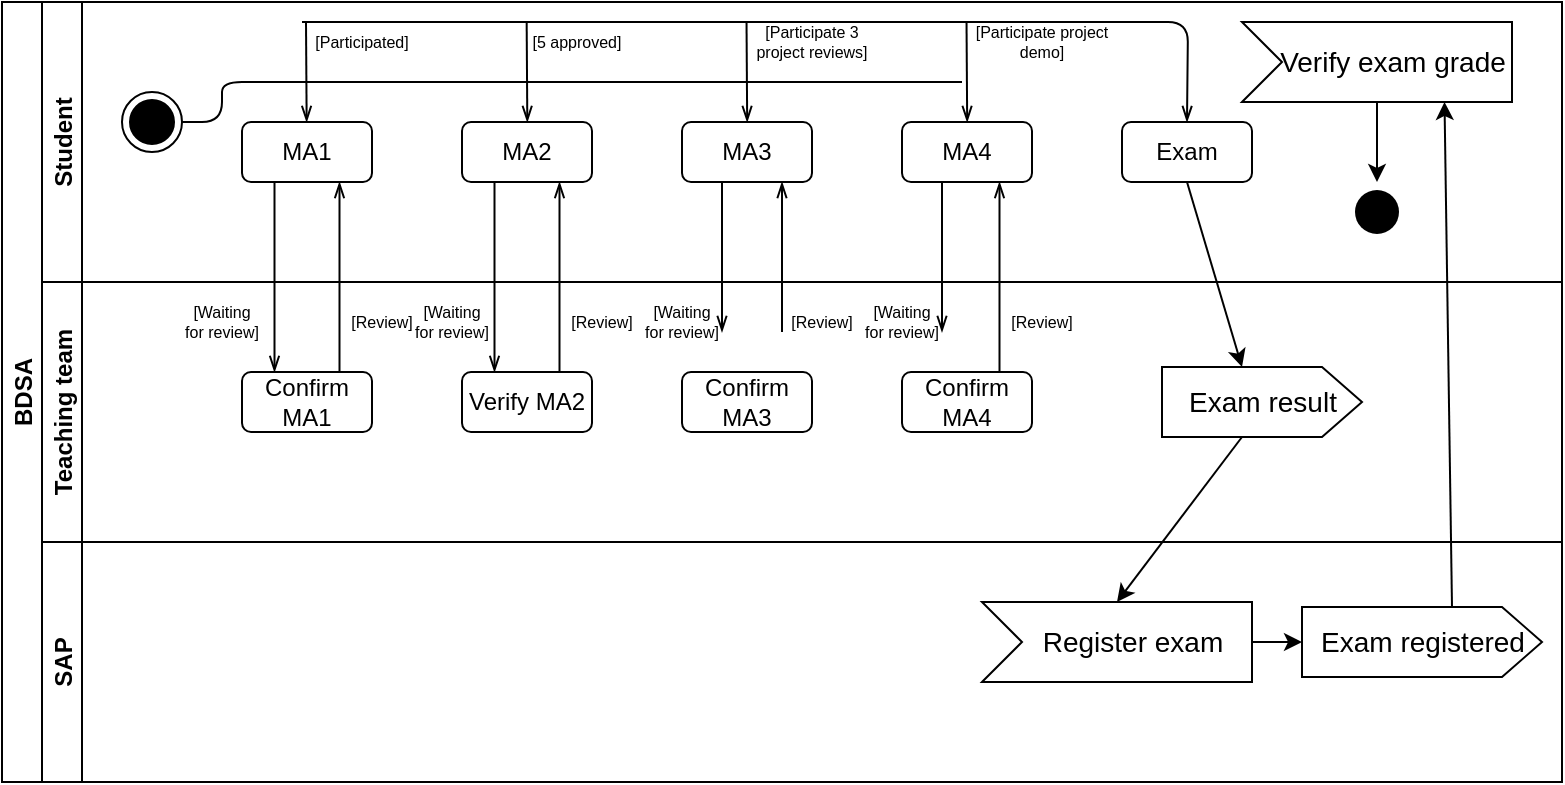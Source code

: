 <mxfile version="15.0.6" type="device"><diagram id="9ruZ7lIHfwIDMkIMnSRF" name="Page-1"><mxGraphModel dx="838" dy="647" grid="1" gridSize="10" guides="1" tooltips="1" connect="1" arrows="1" fold="1" page="1" pageScale="1" pageWidth="850" pageHeight="1100" math="0" shadow="0"><root><mxCell id="0"/><mxCell id="1" parent="0"/><mxCell id="1oKYoXXWQTvSqcj3fdGV-1" value="BDSA" style="swimlane;childLayout=stackLayout;resizeParent=1;resizeParentMax=0;horizontal=0;startSize=20;horizontalStack=0;direction=east;" parent="1" vertex="1"><mxGeometry x="180" y="230" width="780" height="390" as="geometry"><mxRectangle x="180" y="230" width="30" height="60" as="alternateBounds"/></mxGeometry></mxCell><mxCell id="1oKYoXXWQTvSqcj3fdGV-2" value="Student" style="swimlane;startSize=20;horizontal=0;" parent="1oKYoXXWQTvSqcj3fdGV-1" vertex="1"><mxGeometry x="20" width="760" height="140" as="geometry"/></mxCell><mxCell id="1oKYoXXWQTvSqcj3fdGV-5" value="" style="ellipse;html=1;shape=endState;fillColor=#000000;strokeColor=#000000;" parent="1oKYoXXWQTvSqcj3fdGV-2" vertex="1"><mxGeometry x="40" y="45" width="30" height="30" as="geometry"/></mxCell><mxCell id="1oKYoXXWQTvSqcj3fdGV-7" value="MA1" style="rounded=1;whiteSpace=wrap;html=1;" parent="1oKYoXXWQTvSqcj3fdGV-2" vertex="1"><mxGeometry x="100" y="60" width="65" height="30" as="geometry"/></mxCell><mxCell id="1oKYoXXWQTvSqcj3fdGV-8" value="MA2" style="rounded=1;whiteSpace=wrap;html=1;" parent="1oKYoXXWQTvSqcj3fdGV-2" vertex="1"><mxGeometry x="210" y="60" width="65" height="30" as="geometry"/></mxCell><mxCell id="1oKYoXXWQTvSqcj3fdGV-9" value="MA3" style="rounded=1;whiteSpace=wrap;html=1;" parent="1oKYoXXWQTvSqcj3fdGV-2" vertex="1"><mxGeometry x="320" y="60" width="65" height="30" as="geometry"/></mxCell><mxCell id="1oKYoXXWQTvSqcj3fdGV-10" value="MA4" style="rounded=1;whiteSpace=wrap;html=1;" parent="1oKYoXXWQTvSqcj3fdGV-2" vertex="1"><mxGeometry x="430" y="60" width="65" height="30" as="geometry"/></mxCell><mxCell id="1oKYoXXWQTvSqcj3fdGV-11" value="Exam" style="rounded=1;whiteSpace=wrap;html=1;" parent="1oKYoXXWQTvSqcj3fdGV-2" vertex="1"><mxGeometry x="540" y="60" width="65" height="30" as="geometry"/></mxCell><mxCell id="1oKYoXXWQTvSqcj3fdGV-6" value="" style="ellipse;html=1;shape=endState;fillColor=#000000;strokeColor=none;" parent="1oKYoXXWQTvSqcj3fdGV-2" vertex="1"><mxGeometry x="652.5" y="90" width="30" height="30" as="geometry"/></mxCell><mxCell id="1oKYoXXWQTvSqcj3fdGV-17" value="" style="endArrow=none;html=1;exitX=1;exitY=0.5;exitDx=0;exitDy=0;endSize=6;jumpSize=2;" parent="1oKYoXXWQTvSqcj3fdGV-2" source="1oKYoXXWQTvSqcj3fdGV-5" edge="1"><mxGeometry width="50" height="50" relative="1" as="geometry"><mxPoint x="130" y="60" as="sourcePoint"/><mxPoint x="460" y="40" as="targetPoint"/><Array as="points"><mxPoint x="90" y="60"/><mxPoint x="90" y="40"/></Array></mxGeometry></mxCell><mxCell id="1oKYoXXWQTvSqcj3fdGV-32" value="" style="endArrow=openThin;html=1;entryX=0.5;entryY=0;entryDx=0;entryDy=0;endFill=0;" parent="1oKYoXXWQTvSqcj3fdGV-2" edge="1"><mxGeometry width="50" height="50" relative="1" as="geometry"><mxPoint x="132" y="10" as="sourcePoint"/><mxPoint x="132.33" y="60" as="targetPoint"/></mxGeometry></mxCell><mxCell id="1oKYoXXWQTvSqcj3fdGV-33" value="" style="endArrow=openThin;html=1;entryX=0.5;entryY=0;entryDx=0;entryDy=0;endFill=0;" parent="1oKYoXXWQTvSqcj3fdGV-2" edge="1"><mxGeometry width="50" height="50" relative="1" as="geometry"><mxPoint x="242.33" y="10" as="sourcePoint"/><mxPoint x="242.66" y="60" as="targetPoint"/></mxGeometry></mxCell><mxCell id="1oKYoXXWQTvSqcj3fdGV-34" value="" style="endArrow=openThin;html=1;entryX=0.5;entryY=0;entryDx=0;entryDy=0;endFill=0;" parent="1oKYoXXWQTvSqcj3fdGV-2" edge="1"><mxGeometry width="50" height="50" relative="1" as="geometry"><mxPoint x="352.26" y="10" as="sourcePoint"/><mxPoint x="352.59" y="60" as="targetPoint"/></mxGeometry></mxCell><mxCell id="1oKYoXXWQTvSqcj3fdGV-35" value="" style="endArrow=openThin;html=1;entryX=0.5;entryY=0;entryDx=0;entryDy=0;endFill=0;" parent="1oKYoXXWQTvSqcj3fdGV-2" edge="1"><mxGeometry width="50" height="50" relative="1" as="geometry"><mxPoint x="462.26" y="10" as="sourcePoint"/><mxPoint x="462.59" y="60" as="targetPoint"/></mxGeometry></mxCell><mxCell id="1oKYoXXWQTvSqcj3fdGV-37" value="" style="endArrow=openThin;html=1;entryX=0.5;entryY=0;entryDx=0;entryDy=0;endFill=0;" parent="1oKYoXXWQTvSqcj3fdGV-2" target="1oKYoXXWQTvSqcj3fdGV-11" edge="1"><mxGeometry width="50" height="50" relative="1" as="geometry"><mxPoint x="130" y="10" as="sourcePoint"/><mxPoint x="450" y="10" as="targetPoint"/><Array as="points"><mxPoint x="573" y="10"/></Array></mxGeometry></mxCell><mxCell id="1oKYoXXWQTvSqcj3fdGV-38" value="[Participated]" style="text;html=1;strokeColor=none;fillColor=none;align=center;verticalAlign=middle;whiteSpace=wrap;rounded=0;fontSize=8;" parent="1oKYoXXWQTvSqcj3fdGV-2" vertex="1"><mxGeometry x="155" y="20" width="10" as="geometry"/></mxCell><mxCell id="1oKYoXXWQTvSqcj3fdGV-43" value="[5 approved]" style="text;html=1;strokeColor=none;fillColor=none;align=center;verticalAlign=middle;whiteSpace=wrap;rounded=0;fontSize=8;" parent="1oKYoXXWQTvSqcj3fdGV-2" vertex="1"><mxGeometry x="215" y="10" width="105" height="20" as="geometry"/></mxCell><mxCell id="1oKYoXXWQTvSqcj3fdGV-44" value="[Participate 3 project reviews]" style="text;html=1;strokeColor=none;fillColor=none;align=center;verticalAlign=middle;whiteSpace=wrap;rounded=0;fontSize=8;" parent="1oKYoXXWQTvSqcj3fdGV-2" vertex="1"><mxGeometry x="350" y="10" width="70" height="20" as="geometry"/></mxCell><mxCell id="1oKYoXXWQTvSqcj3fdGV-46" value="[Participate project demo]" style="text;html=1;strokeColor=none;fillColor=none;align=center;verticalAlign=middle;whiteSpace=wrap;rounded=0;fontSize=8;" parent="1oKYoXXWQTvSqcj3fdGV-2" vertex="1"><mxGeometry x="460" y="10" width="80" height="20" as="geometry"/></mxCell><mxCell id="1oKYoXXWQTvSqcj3fdGV-50" value="" style="endArrow=openThin;html=1;exitX=0.75;exitY=0;exitDx=0;exitDy=0;entryX=0.75;entryY=1;entryDx=0;entryDy=0;endFill=0;" parent="1oKYoXXWQTvSqcj3fdGV-2" edge="1"><mxGeometry width="50" height="50" relative="1" as="geometry"><mxPoint x="370" y="165" as="sourcePoint"/><mxPoint x="370" y="90" as="targetPoint"/></mxGeometry></mxCell><mxCell id="1oKYoXXWQTvSqcj3fdGV-27" value="" style="endArrow=openThin;html=1;exitX=0.5;exitY=1;exitDx=0;exitDy=0;entryX=0.5;entryY=0;entryDx=0;entryDy=0;endFill=0;" parent="1oKYoXXWQTvSqcj3fdGV-2" edge="1"><mxGeometry width="50" height="50" relative="1" as="geometry"><mxPoint x="340" y="90" as="sourcePoint"/><mxPoint x="340" y="165" as="targetPoint"/></mxGeometry></mxCell><mxCell id="1oKYoXXWQTvSqcj3fdGV-51" value="" style="endArrow=openThin;html=1;exitX=0.5;exitY=1;exitDx=0;exitDy=0;entryX=0.5;entryY=0;entryDx=0;entryDy=0;endFill=0;" parent="1oKYoXXWQTvSqcj3fdGV-2" edge="1"><mxGeometry width="50" height="50" relative="1" as="geometry"><mxPoint x="450" y="90" as="sourcePoint"/><mxPoint x="450" y="165" as="targetPoint"/></mxGeometry></mxCell><mxCell id="2dRDHIkBmzryLjVtjeYa-52" value="Verify exam grade" style="html=1;shape=mxgraph.infographic.ribbonSimple;notch1=20;notch2=0;align=center;verticalAlign=middle;fontSize=14;fontStyle=0;fillColor=#FFFFFF;flipH=0;spacingRight=0;spacingLeft=14;rotation=0;" vertex="1" parent="1oKYoXXWQTvSqcj3fdGV-2"><mxGeometry x="600" y="10" width="135" height="40" as="geometry"/></mxCell><mxCell id="2dRDHIkBmzryLjVtjeYa-55" value="" style="endArrow=classic;html=1;exitX=0;exitY=0;exitDx=67.5;exitDy=40;exitPerimeter=0;entryX=0.5;entryY=0;entryDx=0;entryDy=0;" edge="1" parent="1oKYoXXWQTvSqcj3fdGV-2" source="2dRDHIkBmzryLjVtjeYa-52" target="1oKYoXXWQTvSqcj3fdGV-6"><mxGeometry width="50" height="50" relative="1" as="geometry"><mxPoint x="710" y="140" as="sourcePoint"/><mxPoint x="760" y="90" as="targetPoint"/></mxGeometry></mxCell><mxCell id="1oKYoXXWQTvSqcj3fdGV-3" value="Teaching team" style="swimlane;startSize=20;horizontal=0;direction=east;" parent="1oKYoXXWQTvSqcj3fdGV-1" vertex="1"><mxGeometry x="20" y="140" width="760" height="130" as="geometry"><mxRectangle x="20" y="120" width="690" height="20" as="alternateBounds"/></mxGeometry></mxCell><mxCell id="1oKYoXXWQTvSqcj3fdGV-12" value="Confirm MA1" style="rounded=1;whiteSpace=wrap;html=1;" parent="1oKYoXXWQTvSqcj3fdGV-3" vertex="1"><mxGeometry x="100" y="45" width="65" height="30" as="geometry"/></mxCell><mxCell id="1oKYoXXWQTvSqcj3fdGV-13" value="Verify MA2" style="rounded=1;whiteSpace=wrap;html=1;" parent="1oKYoXXWQTvSqcj3fdGV-3" vertex="1"><mxGeometry x="210" y="45" width="65" height="30" as="geometry"/></mxCell><mxCell id="1oKYoXXWQTvSqcj3fdGV-14" value="Confirm MA3" style="rounded=1;whiteSpace=wrap;html=1;" parent="1oKYoXXWQTvSqcj3fdGV-3" vertex="1"><mxGeometry x="320" y="45" width="65" height="30" as="geometry"/></mxCell><mxCell id="1oKYoXXWQTvSqcj3fdGV-15" value="Confirm MA4" style="rounded=1;whiteSpace=wrap;html=1;" parent="1oKYoXXWQTvSqcj3fdGV-3" vertex="1"><mxGeometry x="430" y="45" width="65" height="30" as="geometry"/></mxCell><mxCell id="1oKYoXXWQTvSqcj3fdGV-53" value="[Review]" style="text;html=1;strokeColor=none;fillColor=none;align=center;verticalAlign=middle;whiteSpace=wrap;rounded=0;fontSize=8;" parent="1oKYoXXWQTvSqcj3fdGV-3" vertex="1"><mxGeometry x="150" y="10" width="40" height="20" as="geometry"/></mxCell><mxCell id="1oKYoXXWQTvSqcj3fdGV-54" value="[Review]" style="text;html=1;strokeColor=none;fillColor=none;align=center;verticalAlign=middle;whiteSpace=wrap;rounded=0;fontSize=8;" parent="1oKYoXXWQTvSqcj3fdGV-3" vertex="1"><mxGeometry x="260" y="10" width="40" height="20" as="geometry"/></mxCell><mxCell id="1oKYoXXWQTvSqcj3fdGV-55" value="[Review]" style="text;html=1;strokeColor=none;fillColor=none;align=center;verticalAlign=middle;whiteSpace=wrap;rounded=0;fontSize=8;" parent="1oKYoXXWQTvSqcj3fdGV-3" vertex="1"><mxGeometry x="370" y="10" width="40" height="20" as="geometry"/></mxCell><mxCell id="1oKYoXXWQTvSqcj3fdGV-56" value="[Review]" style="text;html=1;strokeColor=none;fillColor=none;align=center;verticalAlign=middle;whiteSpace=wrap;rounded=0;fontSize=8;" parent="1oKYoXXWQTvSqcj3fdGV-3" vertex="1"><mxGeometry x="480" y="10" width="40" height="20" as="geometry"/></mxCell><mxCell id="1oKYoXXWQTvSqcj3fdGV-57" value="[Waiting for review]" style="text;html=1;strokeColor=none;fillColor=none;align=center;verticalAlign=middle;whiteSpace=wrap;rounded=0;fontSize=8;" parent="1oKYoXXWQTvSqcj3fdGV-3" vertex="1"><mxGeometry x="70" y="10" width="40" height="20" as="geometry"/></mxCell><mxCell id="1oKYoXXWQTvSqcj3fdGV-58" value="[Waiting for review]" style="text;html=1;strokeColor=none;fillColor=none;align=center;verticalAlign=middle;whiteSpace=wrap;rounded=0;fontSize=8;" parent="1oKYoXXWQTvSqcj3fdGV-3" vertex="1"><mxGeometry x="185" y="10" width="40" height="20" as="geometry"/></mxCell><mxCell id="1oKYoXXWQTvSqcj3fdGV-59" value="[Waiting for review]" style="text;html=1;strokeColor=none;fillColor=none;align=center;verticalAlign=middle;whiteSpace=wrap;rounded=0;fontSize=8;" parent="1oKYoXXWQTvSqcj3fdGV-3" vertex="1"><mxGeometry x="300" y="10" width="40" height="20" as="geometry"/></mxCell><mxCell id="1oKYoXXWQTvSqcj3fdGV-60" value="[Waiting for review]" style="text;html=1;strokeColor=none;fillColor=none;align=center;verticalAlign=middle;whiteSpace=wrap;rounded=0;fontSize=8;" parent="1oKYoXXWQTvSqcj3fdGV-3" vertex="1"><mxGeometry x="410" y="10" width="40" height="20" as="geometry"/></mxCell><mxCell id="2dRDHIkBmzryLjVtjeYa-53" value="Exam result" style="html=1;shape=mxgraph.infographic.ribbonSimple;notch1=0;notch2=20;align=center;verticalAlign=middle;fontSize=14;fontStyle=0;fillColor=#FFFFFF;rotation=0;" vertex="1" parent="1oKYoXXWQTvSqcj3fdGV-3"><mxGeometry x="560" y="42.5" width="100" height="35" as="geometry"/></mxCell><mxCell id="2dRDHIkBmzryLjVtjeYa-39" value="SAP" style="swimlane;startSize=20;horizontal=0;direction=east;" vertex="1" parent="1oKYoXXWQTvSqcj3fdGV-1"><mxGeometry x="20" y="270" width="760" height="120" as="geometry"><mxRectangle x="20" y="120" width="690" height="20" as="alternateBounds"/></mxGeometry></mxCell><mxCell id="2dRDHIkBmzryLjVtjeYa-56" value="Register exam" style="html=1;shape=mxgraph.infographic.ribbonSimple;notch1=20;notch2=0;align=center;verticalAlign=middle;fontSize=14;fontStyle=0;fillColor=#FFFFFF;flipH=0;spacingRight=0;spacingLeft=14;rotation=0;" vertex="1" parent="2dRDHIkBmzryLjVtjeYa-39"><mxGeometry x="470" y="30" width="135" height="40" as="geometry"/></mxCell><mxCell id="2dRDHIkBmzryLjVtjeYa-58" value="Exam registered" style="html=1;shape=mxgraph.infographic.ribbonSimple;notch1=0;notch2=20;align=center;verticalAlign=middle;fontSize=14;fontStyle=0;fillColor=#FFFFFF;rotation=0;" vertex="1" parent="2dRDHIkBmzryLjVtjeYa-39"><mxGeometry x="630" y="32.5" width="120" height="35" as="geometry"/></mxCell><mxCell id="2dRDHIkBmzryLjVtjeYa-59" value="" style="endArrow=classic;html=1;exitX=1;exitY=0.5;exitDx=0;exitDy=0;exitPerimeter=0;entryX=0;entryY=0;entryDx=0;entryDy=17.5;entryPerimeter=0;" edge="1" parent="2dRDHIkBmzryLjVtjeYa-39" source="2dRDHIkBmzryLjVtjeYa-56" target="2dRDHIkBmzryLjVtjeYa-58"><mxGeometry width="50" height="50" relative="1" as="geometry"><mxPoint x="610" y="230" as="sourcePoint"/><mxPoint x="660" y="180" as="targetPoint"/></mxGeometry></mxCell><mxCell id="1oKYoXXWQTvSqcj3fdGV-25" value="" style="endArrow=openThin;html=1;exitX=0.25;exitY=1;exitDx=0;exitDy=0;entryX=0.25;entryY=0;entryDx=0;entryDy=0;endFill=0;" parent="1oKYoXXWQTvSqcj3fdGV-1" source="1oKYoXXWQTvSqcj3fdGV-7" target="1oKYoXXWQTvSqcj3fdGV-12" edge="1"><mxGeometry width="50" height="50" relative="1" as="geometry"><mxPoint x="200" y="170" as="sourcePoint"/><mxPoint x="250" y="120" as="targetPoint"/></mxGeometry></mxCell><mxCell id="1oKYoXXWQTvSqcj3fdGV-48" value="" style="endArrow=openThin;html=1;exitX=0.75;exitY=0;exitDx=0;exitDy=0;entryX=0.75;entryY=1;entryDx=0;entryDy=0;endFill=0;" parent="1oKYoXXWQTvSqcj3fdGV-1" source="1oKYoXXWQTvSqcj3fdGV-12" target="1oKYoXXWQTvSqcj3fdGV-7" edge="1"><mxGeometry width="50" height="50" relative="1" as="geometry"><mxPoint x="472.26" y="330" as="sourcePoint"/><mxPoint x="472.26" y="405" as="targetPoint"/></mxGeometry></mxCell><mxCell id="1oKYoXXWQTvSqcj3fdGV-49" value="" style="endArrow=openThin;html=1;exitX=0.25;exitY=1;exitDx=0;exitDy=0;entryX=0.25;entryY=0;entryDx=0;entryDy=0;endFill=0;" parent="1oKYoXXWQTvSqcj3fdGV-1" source="1oKYoXXWQTvSqcj3fdGV-8" target="1oKYoXXWQTvSqcj3fdGV-13" edge="1"><mxGeometry width="50" height="50" relative="1" as="geometry"><mxPoint x="320" y="175" as="sourcePoint"/><mxPoint x="320" y="100" as="targetPoint"/></mxGeometry></mxCell><mxCell id="1oKYoXXWQTvSqcj3fdGV-26" value="" style="endArrow=openThin;html=1;exitX=0.75;exitY=0;exitDx=0;exitDy=0;entryX=0.75;entryY=1;entryDx=0;entryDy=0;endFill=0;" parent="1oKYoXXWQTvSqcj3fdGV-1" source="1oKYoXXWQTvSqcj3fdGV-13" target="1oKYoXXWQTvSqcj3fdGV-8" edge="1"><mxGeometry width="50" height="50" relative="1" as="geometry"><mxPoint x="262.26" y="90" as="sourcePoint"/><mxPoint x="262.26" y="165" as="targetPoint"/></mxGeometry></mxCell><mxCell id="1oKYoXXWQTvSqcj3fdGV-28" value="" style="endArrow=openThin;html=1;exitX=0.75;exitY=0;exitDx=0;exitDy=0;endFill=0;entryX=0.75;entryY=1;entryDx=0;entryDy=0;" parent="1oKYoXXWQTvSqcj3fdGV-1" source="1oKYoXXWQTvSqcj3fdGV-15" target="1oKYoXXWQTvSqcj3fdGV-10" edge="1"><mxGeometry width="50" height="50" relative="1" as="geometry"><mxPoint x="500" y="90" as="sourcePoint"/><mxPoint x="530" y="100" as="targetPoint"/></mxGeometry></mxCell><mxCell id="2dRDHIkBmzryLjVtjeYa-54" value="" style="endArrow=classic;html=1;exitX=0.5;exitY=1;exitDx=0;exitDy=0;entryX=0;entryY=0;entryDx=40;entryDy=0;entryPerimeter=0;" edge="1" parent="1oKYoXXWQTvSqcj3fdGV-1" source="1oKYoXXWQTvSqcj3fdGV-11" target="2dRDHIkBmzryLjVtjeYa-53"><mxGeometry width="50" height="50" relative="1" as="geometry"><mxPoint x="640" y="190" as="sourcePoint"/><mxPoint x="593" y="180" as="targetPoint"/></mxGeometry></mxCell><mxCell id="2dRDHIkBmzryLjVtjeYa-57" value="" style="endArrow=classic;html=1;exitX=0;exitY=0;exitDx=40;exitDy=35;exitPerimeter=0;entryX=0;entryY=0;entryDx=67.5;entryDy=0;entryPerimeter=0;" edge="1" parent="1oKYoXXWQTvSqcj3fdGV-1" source="2dRDHIkBmzryLjVtjeYa-53" target="2dRDHIkBmzryLjVtjeYa-56"><mxGeometry width="50" height="50" relative="1" as="geometry"><mxPoint x="710" y="270" as="sourcePoint"/><mxPoint x="760" y="220" as="targetPoint"/></mxGeometry></mxCell><mxCell id="2dRDHIkBmzryLjVtjeYa-60" value="" style="endArrow=classic;html=1;entryX=0;entryY=0;entryDx=101.25;entryDy=40;entryPerimeter=0;exitX=0;exitY=0;exitDx=75;exitDy=0;exitPerimeter=0;" edge="1" parent="1oKYoXXWQTvSqcj3fdGV-1" source="2dRDHIkBmzryLjVtjeYa-58" target="2dRDHIkBmzryLjVtjeYa-52"><mxGeometry width="50" height="50" relative="1" as="geometry"><mxPoint x="700" y="520" as="sourcePoint"/><mxPoint x="750" y="470" as="targetPoint"/></mxGeometry></mxCell></root></mxGraphModel></diagram></mxfile>